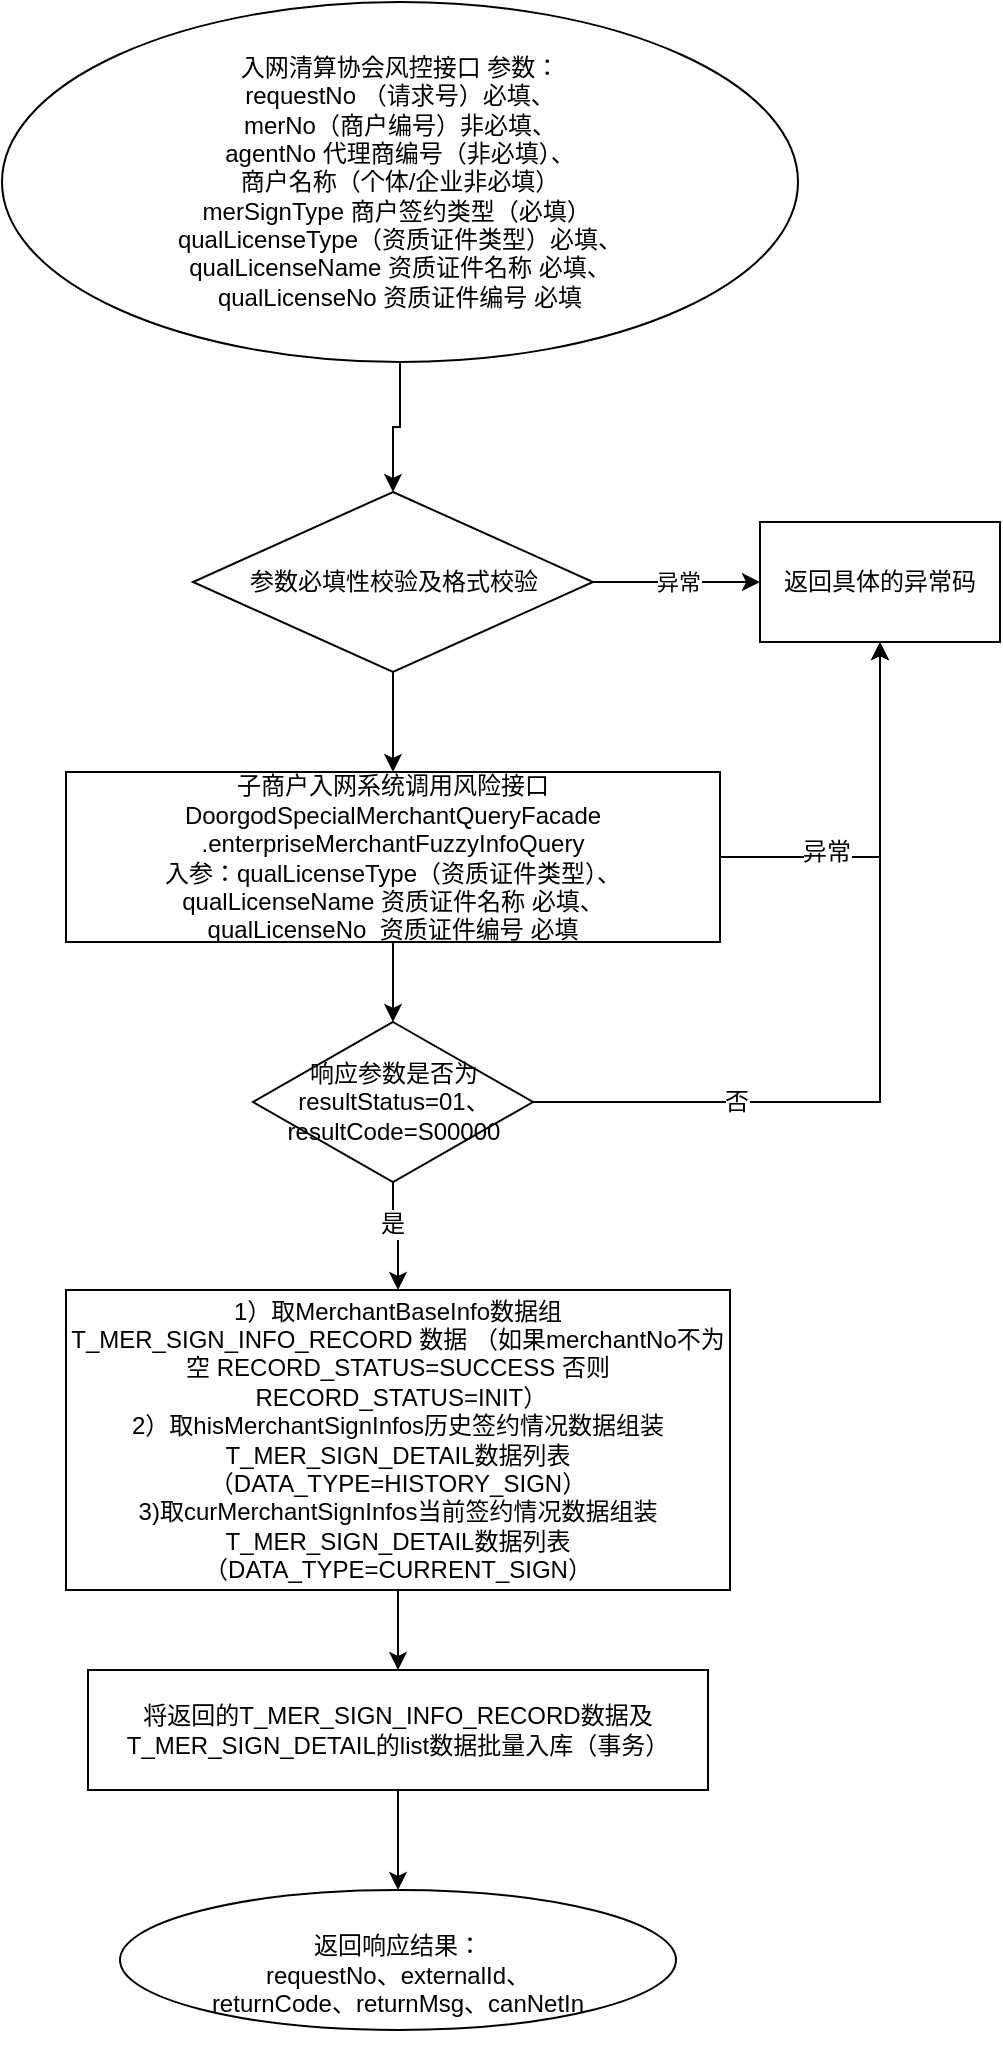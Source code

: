 <mxfile version="10.6.9" type="github"><diagram id="E_lUM278FZuvlh8KdP6W" name="Page-1"><mxGraphModel dx="906" dy="1710" grid="1" gridSize="10" guides="1" tooltips="1" connect="1" arrows="1" fold="1" page="1" pageScale="1" pageWidth="827" pageHeight="1169" math="0" shadow="0"><root><mxCell id="0"/><mxCell id="1" parent="0"/><mxCell id="YJUiLqajVrvn7qK5dmA4-21" style="edgeStyle=orthogonalEdgeStyle;rounded=0;orthogonalLoop=1;jettySize=auto;html=1;entryX=0.5;entryY=0;entryDx=0;entryDy=0;" parent="1" source="YJUiLqajVrvn7qK5dmA4-1" target="YJUiLqajVrvn7qK5dmA4-3" edge="1"><mxGeometry relative="1" as="geometry"/></mxCell><mxCell id="YJUiLqajVrvn7qK5dmA4-1" value="入网清算协会风控接口 参数：&lt;br&gt;requestNo （请求号）必填、&lt;br&gt;merNo（&lt;span&gt;商户编号）非必填、&lt;br&gt;agentNo 代理商编号（非必填）、&lt;br&gt;商户名称（个体/企业非必填）&lt;br&gt;&lt;/span&gt;merSignType 商户签约类型（必填）&amp;nbsp;&lt;br&gt;qualLicenseType（资质证件类型）必填、&lt;span&gt;&lt;br&gt;&lt;/span&gt;qualLicense&lt;span&gt;Name 资质证件名称 必填、&lt;br&gt;&lt;/span&gt;qualLicenseNo&lt;span&gt;&amp;nbsp;资质证件编号 必填&lt;/span&gt;" style="ellipse;whiteSpace=wrap;html=1;" parent="1" vertex="1"><mxGeometry x="91" y="-60" width="398" height="180" as="geometry"/></mxCell><mxCell id="YJUiLqajVrvn7qK5dmA4-5" value="异常" style="edgeStyle=orthogonalEdgeStyle;rounded=0;orthogonalLoop=1;jettySize=auto;html=1;entryX=0;entryY=0.5;entryDx=0;entryDy=0;" parent="1" source="YJUiLqajVrvn7qK5dmA4-3" target="YJUiLqajVrvn7qK5dmA4-4" edge="1"><mxGeometry relative="1" as="geometry"/></mxCell><mxCell id="YJUiLqajVrvn7qK5dmA4-22" style="edgeStyle=orthogonalEdgeStyle;rounded=0;orthogonalLoop=1;jettySize=auto;html=1;entryX=0.5;entryY=0;entryDx=0;entryDy=0;" parent="1" source="YJUiLqajVrvn7qK5dmA4-3" target="YJUiLqajVrvn7qK5dmA4-6" edge="1"><mxGeometry relative="1" as="geometry"/></mxCell><mxCell id="YJUiLqajVrvn7qK5dmA4-3" value="参数必填性校验及格式校验" style="rhombus;whiteSpace=wrap;html=1;" parent="1" vertex="1"><mxGeometry x="186.5" y="185" width="200" height="90" as="geometry"/></mxCell><mxCell id="YJUiLqajVrvn7qK5dmA4-4" value="返回具体的异常码" style="rounded=0;whiteSpace=wrap;html=1;" parent="1" vertex="1"><mxGeometry x="470" y="200" width="120" height="60" as="geometry"/></mxCell><mxCell id="YJUiLqajVrvn7qK5dmA4-8" style="edgeStyle=orthogonalEdgeStyle;rounded=0;orthogonalLoop=1;jettySize=auto;html=1;exitX=1;exitY=0.5;exitDx=0;exitDy=0;" parent="1" source="YJUiLqajVrvn7qK5dmA4-6" target="YJUiLqajVrvn7qK5dmA4-4" edge="1"><mxGeometry relative="1" as="geometry"/></mxCell><mxCell id="YJUiLqajVrvn7qK5dmA4-9" value="异常" style="text;html=1;resizable=0;points=[];align=center;verticalAlign=middle;labelBackgroundColor=#ffffff;" parent="YJUiLqajVrvn7qK5dmA4-8" vertex="1" connectable="0"><mxGeometry x="-0.436" y="3" relative="1" as="geometry"><mxPoint as="offset"/></mxGeometry></mxCell><mxCell id="YJUiLqajVrvn7qK5dmA4-11" style="edgeStyle=orthogonalEdgeStyle;rounded=0;orthogonalLoop=1;jettySize=auto;html=1;" parent="1" source="YJUiLqajVrvn7qK5dmA4-6" target="YJUiLqajVrvn7qK5dmA4-10" edge="1"><mxGeometry relative="1" as="geometry"/></mxCell><mxCell id="YJUiLqajVrvn7qK5dmA4-6" value="&lt;span&gt;子商户入网系统调用风险接口&lt;br&gt;&lt;/span&gt;&lt;span&gt;DoorgodSpecialMerchantQueryFacade&lt;br&gt;&lt;/span&gt;.enterpriseMerchantFuzzyInfoQuery&lt;span&gt;&lt;br&gt;&lt;/span&gt;&lt;span&gt;入参：&lt;/span&gt;qualLicenseType（资质证件类型）、&lt;span&gt;&lt;br&gt;&lt;/span&gt;qualLicenseName 资质证件名称 必填、&lt;br&gt;qualLicenseNo &amp;nbsp;资质证件编号 必填&lt;span&gt;&lt;br&gt;&lt;/span&gt;" style="rounded=0;whiteSpace=wrap;html=1;" parent="1" vertex="1"><mxGeometry x="123" y="325" width="327" height="85" as="geometry"/></mxCell><mxCell id="YJUiLqajVrvn7qK5dmA4-12" style="edgeStyle=orthogonalEdgeStyle;rounded=0;orthogonalLoop=1;jettySize=auto;html=1;exitX=1;exitY=0.5;exitDx=0;exitDy=0;entryX=0.5;entryY=1;entryDx=0;entryDy=0;" parent="1" source="YJUiLqajVrvn7qK5dmA4-10" target="YJUiLqajVrvn7qK5dmA4-4" edge="1"><mxGeometry relative="1" as="geometry"/></mxCell><mxCell id="YJUiLqajVrvn7qK5dmA4-16" value="否" style="text;html=1;resizable=0;points=[];align=center;verticalAlign=middle;labelBackgroundColor=#ffffff;" parent="YJUiLqajVrvn7qK5dmA4-12" vertex="1" connectable="0"><mxGeometry x="-0.499" relative="1" as="geometry"><mxPoint as="offset"/></mxGeometry></mxCell><mxCell id="7hf9FgWE0RTqjpX8zrTF-4" style="edgeStyle=orthogonalEdgeStyle;rounded=0;orthogonalLoop=1;jettySize=auto;html=1;exitX=0.5;exitY=1;exitDx=0;exitDy=0;" edge="1" parent="1" source="YJUiLqajVrvn7qK5dmA4-10" target="YJUiLqajVrvn7qK5dmA4-17"><mxGeometry relative="1" as="geometry"/></mxCell><mxCell id="7hf9FgWE0RTqjpX8zrTF-5" value="是" style="text;html=1;resizable=0;points=[];align=center;verticalAlign=middle;labelBackgroundColor=#ffffff;" vertex="1" connectable="0" parent="7hf9FgWE0RTqjpX8zrTF-4"><mxGeometry x="-0.25" y="-1" relative="1" as="geometry"><mxPoint as="offset"/></mxGeometry></mxCell><mxCell id="YJUiLqajVrvn7qK5dmA4-10" value="响应参数是否为&lt;br&gt;&lt;span&gt;resultStatus=&lt;/span&gt;&lt;span&gt;01、&lt;br&gt;&lt;/span&gt;resultCode=&lt;span&gt;S00000&lt;/span&gt;&lt;span&gt;&lt;br&gt;&lt;/span&gt;" style="rhombus;whiteSpace=wrap;html=1;" parent="1" vertex="1"><mxGeometry x="216.5" y="450" width="140" height="80" as="geometry"/></mxCell><mxCell id="YJUiLqajVrvn7qK5dmA4-20" style="edgeStyle=orthogonalEdgeStyle;rounded=0;orthogonalLoop=1;jettySize=auto;html=1;" parent="1" source="YJUiLqajVrvn7qK5dmA4-17" target="YJUiLqajVrvn7qK5dmA4-19" edge="1"><mxGeometry relative="1" as="geometry"/></mxCell><mxCell id="YJUiLqajVrvn7qK5dmA4-17" value="&lt;span&gt;1）取MerchantBaseInfo数据组 T_&lt;/span&gt;&lt;span&gt;MER_&lt;/span&gt;&lt;span&gt;SIGN&lt;/span&gt;&lt;span&gt;_INFO_RECORD 数据 （如果merchantNo不为空&amp;nbsp;&lt;/span&gt;&lt;span&gt;RECORD&lt;/span&gt;&lt;span&gt;_&lt;/span&gt;&lt;span&gt;STATUS=SUCCESS 否则 &amp;nbsp;&lt;/span&gt;RECORD_STATUS=INIT）&lt;br&gt;2）取&lt;span&gt;hisMerchantSignInfos历史签约情况数据组装&lt;/span&gt;&lt;span&gt;T_MER&lt;/span&gt;&lt;span&gt;_&lt;/span&gt;&lt;span&gt;SIGN&lt;/span&gt;&lt;span&gt;_DETAIL数据列表（DATA_TYPE=&lt;/span&gt;&lt;span&gt;HISTORY_SIGN&lt;/span&gt;）&lt;br&gt;3)取&lt;span&gt;curMerchantSignInfos当前签约情况数据组装&lt;/span&gt;T_MER_SIGN_DETAIL数据列表（DATA_TYPE=&lt;span&gt;CURRENT&lt;/span&gt;_SIGN）&lt;br&gt;" style="rounded=0;whiteSpace=wrap;html=1;" parent="1" vertex="1"><mxGeometry x="123" y="584" width="332" height="150" as="geometry"/></mxCell><mxCell id="YJUiLqajVrvn7qK5dmA4-24" style="edgeStyle=orthogonalEdgeStyle;rounded=0;orthogonalLoop=1;jettySize=auto;html=1;exitX=0.5;exitY=1;exitDx=0;exitDy=0;entryX=0.5;entryY=0;entryDx=0;entryDy=0;" parent="1" source="YJUiLqajVrvn7qK5dmA4-19" target="YJUiLqajVrvn7qK5dmA4-23" edge="1"><mxGeometry relative="1" as="geometry"/></mxCell><mxCell id="YJUiLqajVrvn7qK5dmA4-19" value="将返回的T_MER_SIGN_INFO_RECORD数据及T_MER_SIGN_DETAIL的list数据批量入库（事务）" style="rounded=0;whiteSpace=wrap;html=1;" parent="1" vertex="1"><mxGeometry x="134" y="774" width="310" height="60" as="geometry"/></mxCell><mxCell id="YJUiLqajVrvn7qK5dmA4-23" value="&lt;br&gt;&lt;br&gt;返回响应结果：&lt;br&gt;requestNo、externalId、&lt;br&gt;returnCode、&lt;span style=&quot;font-family: &amp;#34;helvetica&amp;#34;&quot;&gt;returnMsg&lt;/span&gt;&lt;span style=&quot;font-family: &amp;#34;helvetica&amp;#34;&quot;&gt;、&lt;/span&gt;&lt;span style=&quot;font-family: &amp;#34;helvetica&amp;#34;&quot;&gt;canNetIn&lt;/span&gt;&lt;span style=&quot;font-family: &amp;#34;helvetica&amp;#34;&quot;&gt;&lt;br&gt;&lt;/span&gt;&lt;br&gt;" style="ellipse;whiteSpace=wrap;html=1;" parent="1" vertex="1"><mxGeometry x="150" y="884" width="278" height="70" as="geometry"/></mxCell></root></mxGraphModel></diagram></mxfile>